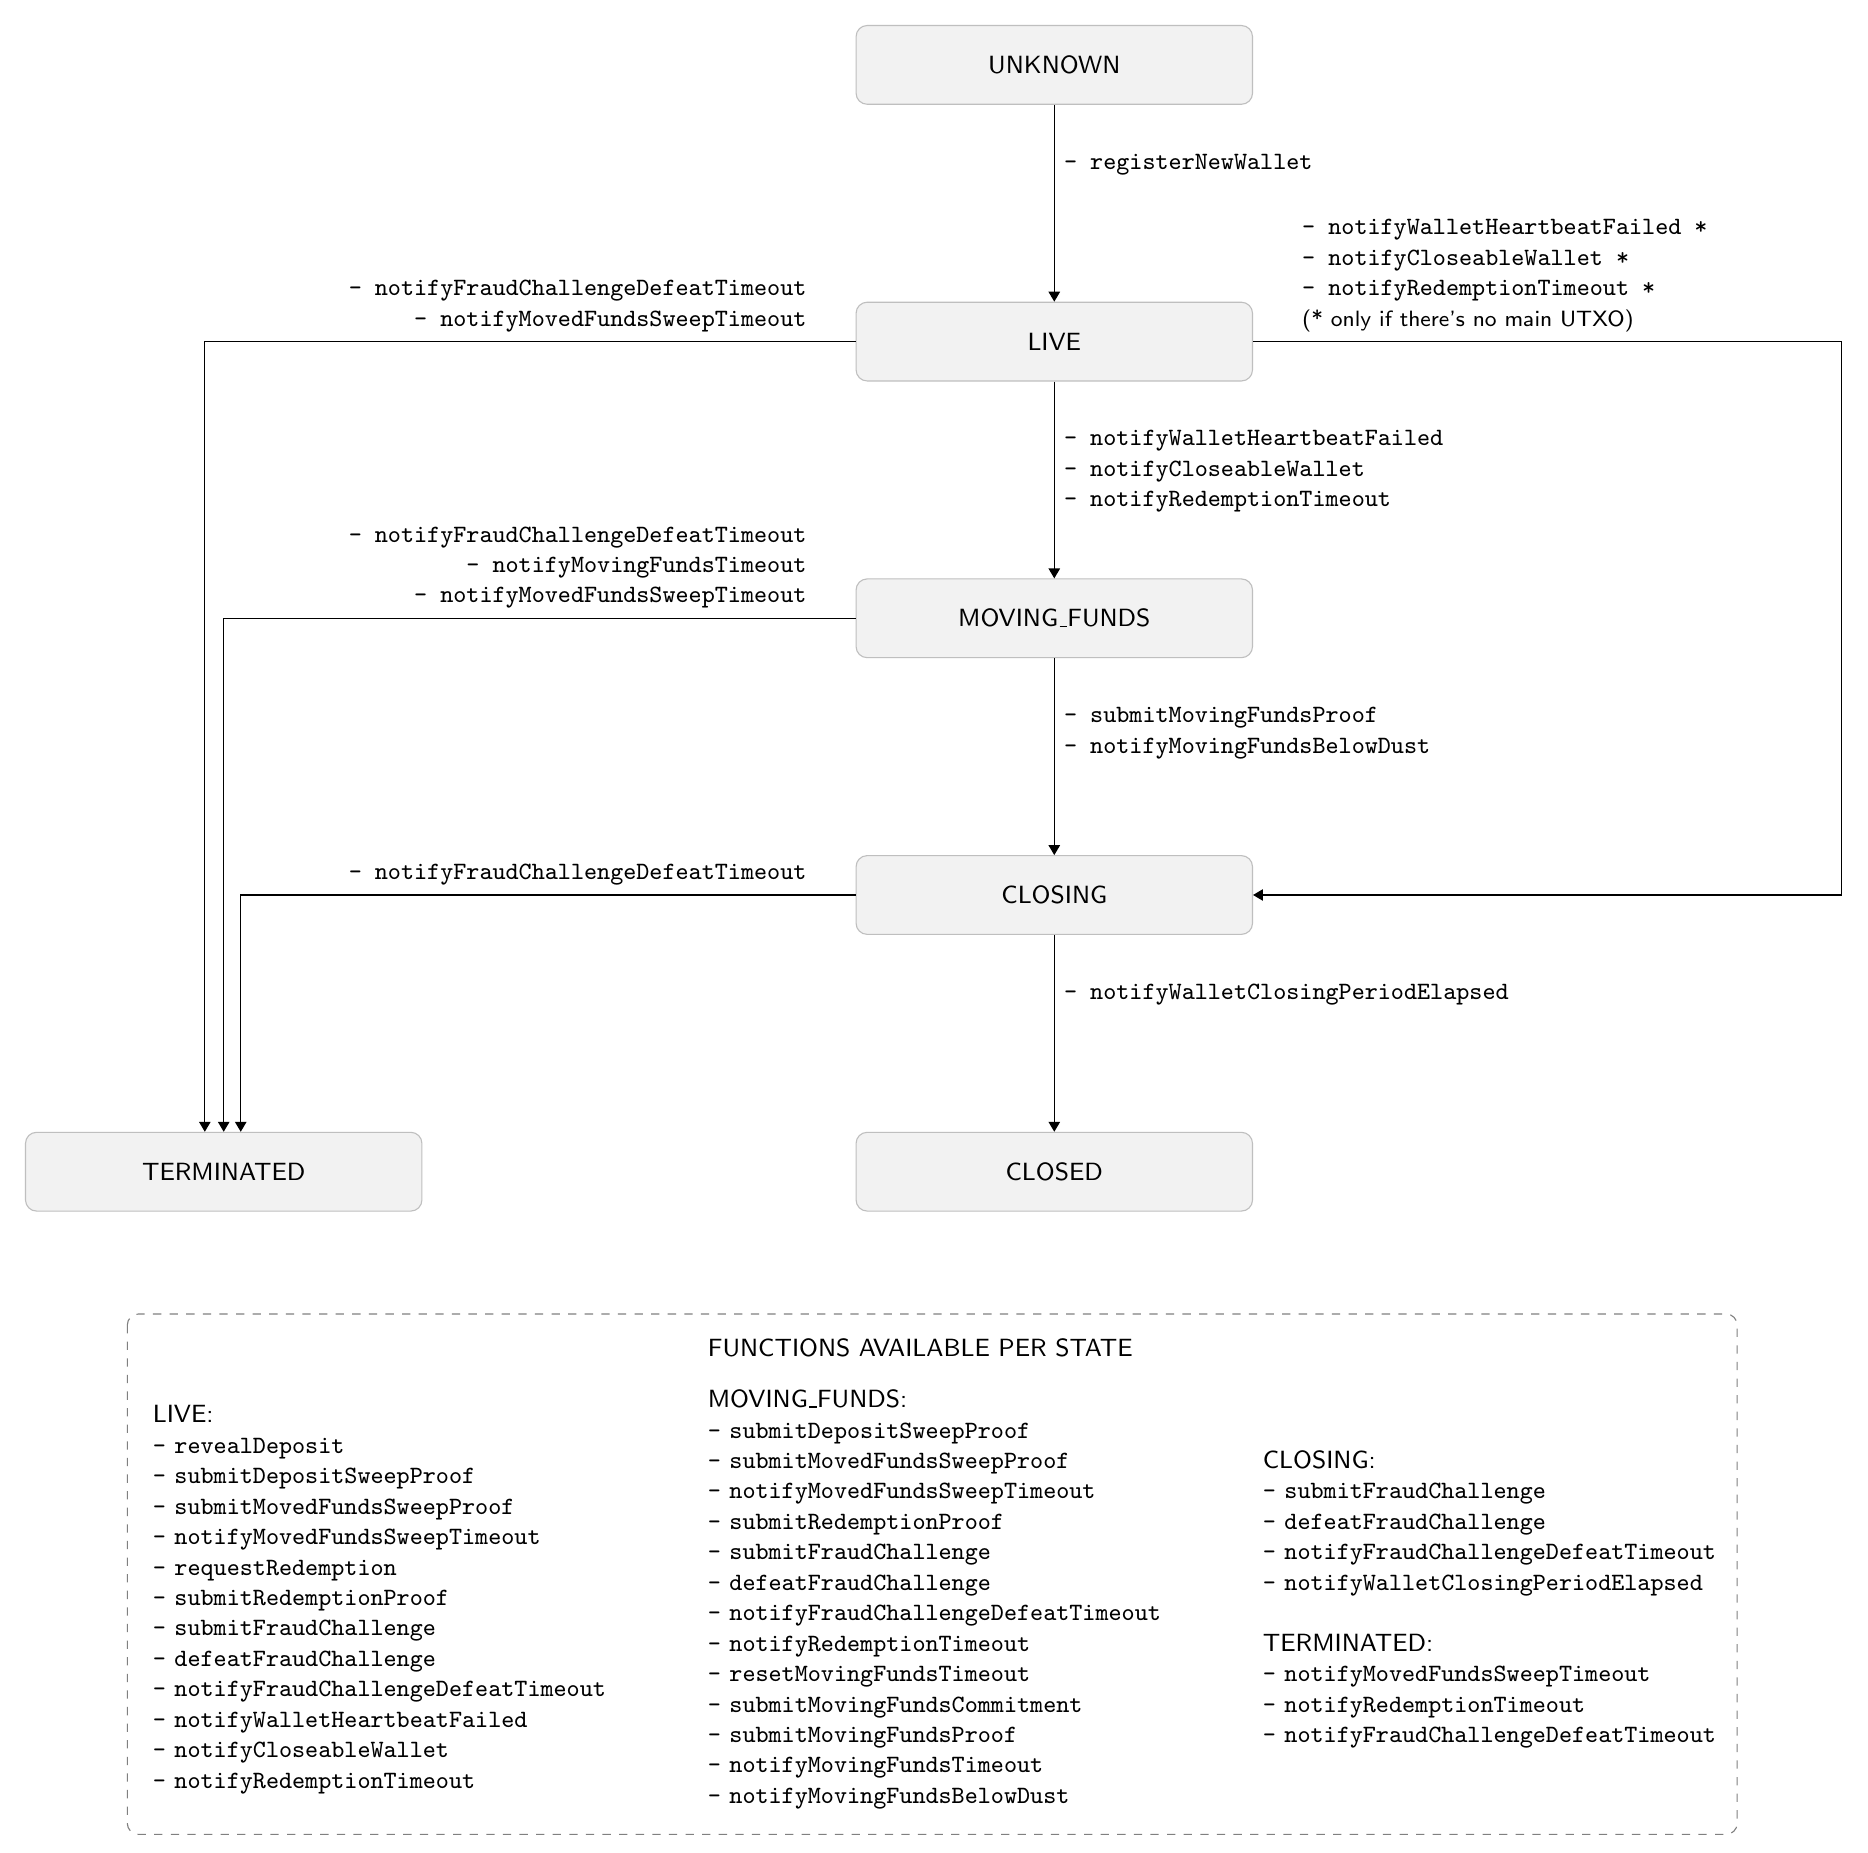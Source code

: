 % TIP: To generate PDF file run `pdflatex filename.tikz`. To generate PNG file
% run `convert -density 300 filename.pdf -resize 50% filename.png` (requires
% intallation of `imagemagick` tool).

\documentclass{standalone}%
\usepackage{tikz}%
\usepackage{comment}%
\usetikzlibrary{positioning,arrows.meta,backgrounds,shapes.multipart}%
\begin{document}%

% We need layers to draw the background
\pgfdeclarelayer{background}%
\pgfsetlayers{background,main}%

\begin{tikzpicture}[
% STYLES FOR NODES AND ARROWS
  every node/.style = {align=left,    % thanks to alignment we can have line breaks
                       font=\ttfamily\small},
        base/.style = {rectangle, draw=gray!50, rounded corners,
                       minimum width=5cm, minimum height=1cm,
                       text width=4.8cm, text centered, font=\sffamily\small},
       state/.style = {base, fill=gray!10},
         box/.style = {rectangle,
                       minimum width=7cm,
                       text width=6.8cm, font=\sffamily\small},
      node distance = 25mm,
                  > = Triangle,       % defines the arrow tip style when `->` is used
]
% STATES
% We position the nodes in relation to each other.

\node[state]                               (unknown)      {UNKNOWN};
\node[state, below=of unknown]             (live)         {LIVE};
\node[state, below=of live]                (movingFunds)  {MOVING\_FUNDS};
\node[state, below=of movingFunds]         (closing)      {CLOSING};
\node[state, below=of closing]             (closed)       {CLOSED};
\node[state, left=of closed, xshift=-3cm]  (terminated)   {TERMINATED};

% ARROWS
% 1. In place when line needed to bend more than once we specified relative
%  coordinates of the point that the arrow needs to pass.
% 2. To label the lines we create nodes with labels which we place 5mm from the
% beginning of the arrows (`pos=0` positions them at the beginning, `below
% right` defines where the text should be placed in relation to that position).
% Style of the labels is defined in `every node/.style`.

\draw[->](unknown)      --  node[below right, pos=0, yshift=-5mm, align=left] {- registerNewWallet}                   (live);
\draw[->](live)         --  node[below right, pos=0, yshift=-5mm, align=left] {- notifyWalletHeartbeatFailed\\
                                                                               - notifyCloseableWallet\\
                                                                               - notifyRedemptionTimeout}            (movingFunds);
\draw[->](movingFunds)  --  node[below right, pos=0, yshift=-5mm, align=left] {- submitMovingFundsProof\\
                                                                               - notifyMovingFundsBelowDust}         (closing);
\draw[->](closing)      --  node[below right, pos=0, yshift=-5mm, align=left] {- notifyWalletClosingPeriodElapsed}   (closed);
\draw[->](live)         -|  node[above right, pos=0, xshift=5mm, align=left]  {- notifyWalletHeartbeatFailed *\\
                                                                               - notifyCloseableWallet *\\
                                                                               - notifyRedemptionTimeout *\\
                                                       \sffamily\footnotesize{(* only if there's no main UTXO)}}     +(10cm,0)
                        |-                                                                                           (closing);
\draw[->](live)         -|  node[above left, pos=0, xshift=-5mm, align=right] {- notifyFraudChallengeDefeatTimeout\\
                                                                               - notifyMovedFundsSweepTimeout}       ([xshift=-50mm]terminated);
\draw[->](movingFunds)  -|  node[above left, pos=0, xshift=-5mm, align=right] {- notifyFraudChallengeDefeatTimeout\\
                                                                               - notifyMovingFundsTimeout\\
                                                                               - notifyMovedFundsSweepTimeout}       (terminated);
\draw[->](closing)      -|  node[above left, pos=0, xshift=-5mm, align=right] {- notifyFraudChallengeDefeatTimeout}  ([xshift=15mm]terminated);


% TEXT BOX

\node [box, below = of closed, rectangle, xshift=-10mm, yshift=10mm] (box_label)
{FUNCTIONS AVAILABLE PER STATE\\ \hfill};

\node [box, below of=box_label, rectangle split, rectangle split horizontal, rectangle split parts=3, yshift=-5mm,](box_content)
{
LIVE:\\
  \ttfamily{
  - revealDeposit\\
  - submitDepositSweepProof\\
  - submitMovedFundsSweepProof\\
  - notifyMovedFundsSweepTimeout\\
  - requestRedemption\\
  - submitRedemptionProof\\
  - submitFraudChallenge\\
  - defeatFraudChallenge\\
  - notifyFraudChallengeDefeatTimeout\\
  - notifyWalletHeartbeatFailed\\
  - notifyCloseableWallet\\
  - notifyRedemptionTimeout}
\nodepart{two} 
  MOVING\_FUNDS:\\
  \ttfamily{
  - submitDepositSweepProof\\
  - submitMovedFundsSweepProof\\
  - notifyMovedFundsSweepTimeout\\
  - submitRedemptionProof\\
  - submitFraudChallenge\\
  - defeatFraudChallenge\\
  - notifyFraudChallengeDefeatTimeout\\
  - notifyRedemptionTimeout\\
  - resetMovingFundsTimeout \\
  - submitMovingFundsCommitment\\
  - submitMovingFundsProof\\
  - notifyMovingFundsTimeout\\
  - notifyMovingFundsBelowDust}
\nodepart{three}
  CLOSING:\\
  \ttfamily{
  - submitFraudChallenge\\
  - defeatFraudChallenge\\
  - notifyFraudChallengeDefeatTimeout\\
  - notifyWalletClosingPeriodElapsed}
  \hfill\\
  \hfill\\
  \sffamily{
  TERMINATED:\\}
  \ttfamily{
  - notifyMovedFundsSweepTimeout\\
  - notifyRedemptionTimeout\\
  - notifyFraudChallengeDefeatTimeout}
};

\path (box_content.west |- box_label.north)+(-0.2,0.2) node (a) {};
\path (box_content.south -| box_content.east)+(-0.9,-0.2) node (b) {};
\path[rounded corners, draw=black!50, dashed] (a) rectangle (b);

% BACKGROUND
% To draw the background behind the nodes and other objects we use pgf layers. 
% We calculate top left and bottom right corners position of current canvas and
% construct white background between those points expanded by some small amount.
% This gives us nice little margin around the diagram.

\begin{pgfonlayer}{background}
  \path (current bounding box.north west)+(-0.2,0.2) node (a) {};
  \path (current bounding box.south east)+(+0.2,0) node (b) {};
  \path[fill=white] (a) rectangle (b);
\end{pgfonlayer}

\end{tikzpicture}
\end{document}